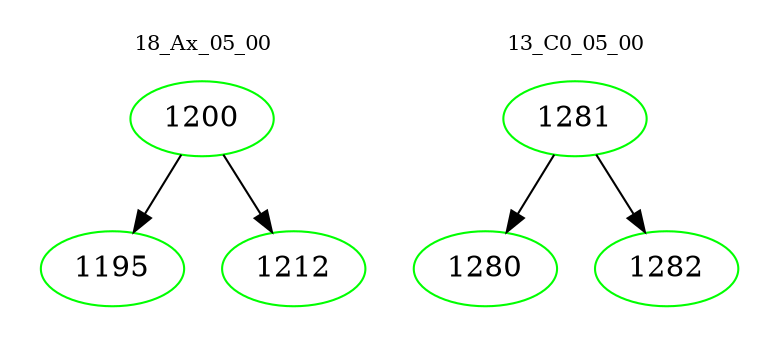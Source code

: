 digraph{
subgraph cluster_0 {
color = white
label = "18_Ax_05_00";
fontsize=10;
T0_1200 [label="1200", color="green"]
T0_1200 -> T0_1195 [color="black"]
T0_1195 [label="1195", color="green"]
T0_1200 -> T0_1212 [color="black"]
T0_1212 [label="1212", color="green"]
}
subgraph cluster_1 {
color = white
label = "13_C0_05_00";
fontsize=10;
T1_1281 [label="1281", color="green"]
T1_1281 -> T1_1280 [color="black"]
T1_1280 [label="1280", color="green"]
T1_1281 -> T1_1282 [color="black"]
T1_1282 [label="1282", color="green"]
}
}
